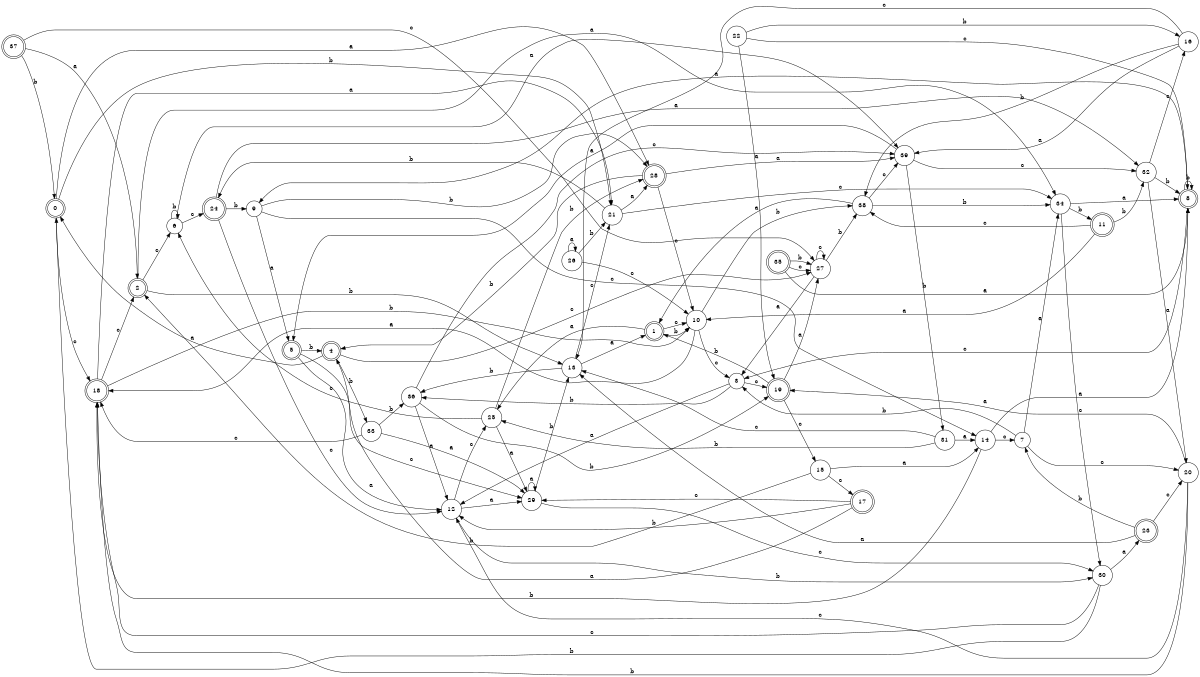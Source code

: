 digraph n32_7 {
__start0 [label="" shape="none"];

rankdir=LR;
size="8,5";

s0 [style="rounded,filled", color="black", fillcolor="white" shape="doublecircle", label="0"];
s1 [style="rounded,filled", color="black", fillcolor="white" shape="doublecircle", label="1"];
s2 [style="rounded,filled", color="black", fillcolor="white" shape="doublecircle", label="2"];
s3 [style="filled", color="black", fillcolor="white" shape="circle", label="3"];
s4 [style="rounded,filled", color="black", fillcolor="white" shape="doublecircle", label="4"];
s5 [style="rounded,filled", color="black", fillcolor="white" shape="doublecircle", label="5"];
s6 [style="filled", color="black", fillcolor="white" shape="circle", label="6"];
s7 [style="filled", color="black", fillcolor="white" shape="circle", label="7"];
s8 [style="rounded,filled", color="black", fillcolor="white" shape="doublecircle", label="8"];
s9 [style="filled", color="black", fillcolor="white" shape="circle", label="9"];
s10 [style="filled", color="black", fillcolor="white" shape="circle", label="10"];
s11 [style="rounded,filled", color="black", fillcolor="white" shape="doublecircle", label="11"];
s12 [style="filled", color="black", fillcolor="white" shape="circle", label="12"];
s13 [style="filled", color="black", fillcolor="white" shape="circle", label="13"];
s14 [style="filled", color="black", fillcolor="white" shape="circle", label="14"];
s15 [style="filled", color="black", fillcolor="white" shape="circle", label="15"];
s16 [style="filled", color="black", fillcolor="white" shape="circle", label="16"];
s17 [style="rounded,filled", color="black", fillcolor="white" shape="doublecircle", label="17"];
s18 [style="rounded,filled", color="black", fillcolor="white" shape="doublecircle", label="18"];
s19 [style="rounded,filled", color="black", fillcolor="white" shape="doublecircle", label="19"];
s20 [style="filled", color="black", fillcolor="white" shape="circle", label="20"];
s21 [style="filled", color="black", fillcolor="white" shape="circle", label="21"];
s22 [style="filled", color="black", fillcolor="white" shape="circle", label="22"];
s23 [style="rounded,filled", color="black", fillcolor="white" shape="doublecircle", label="23"];
s24 [style="rounded,filled", color="black", fillcolor="white" shape="doublecircle", label="24"];
s25 [style="filled", color="black", fillcolor="white" shape="circle", label="25"];
s26 [style="filled", color="black", fillcolor="white" shape="circle", label="26"];
s27 [style="filled", color="black", fillcolor="white" shape="circle", label="27"];
s28 [style="rounded,filled", color="black", fillcolor="white" shape="doublecircle", label="28"];
s29 [style="filled", color="black", fillcolor="white" shape="circle", label="29"];
s30 [style="filled", color="black", fillcolor="white" shape="circle", label="30"];
s31 [style="filled", color="black", fillcolor="white" shape="circle", label="31"];
s32 [style="filled", color="black", fillcolor="white" shape="circle", label="32"];
s33 [style="filled", color="black", fillcolor="white" shape="circle", label="33"];
s34 [style="filled", color="black", fillcolor="white" shape="circle", label="34"];
s35 [style="rounded,filled", color="black", fillcolor="white" shape="doublecircle", label="35"];
s36 [style="filled", color="black", fillcolor="white" shape="circle", label="36"];
s37 [style="rounded,filled", color="black", fillcolor="white" shape="doublecircle", label="37"];
s38 [style="filled", color="black", fillcolor="white" shape="circle", label="38"];
s39 [style="filled", color="black", fillcolor="white" shape="circle", label="39"];
s0 -> s28 [label="a"];
s0 -> s21 [label="b"];
s0 -> s18 [label="c"];
s1 -> s25 [label="a"];
s1 -> s10 [label="b"];
s1 -> s10 [label="c"];
s2 -> s34 [label="a"];
s2 -> s13 [label="b"];
s2 -> s6 [label="c"];
s3 -> s12 [label="a"];
s3 -> s36 [label="b"];
s3 -> s19 [label="c"];
s4 -> s0 [label="a"];
s4 -> s33 [label="b"];
s4 -> s27 [label="c"];
s5 -> s12 [label="a"];
s5 -> s4 [label="b"];
s5 -> s29 [label="c"];
s6 -> s39 [label="a"];
s6 -> s6 [label="b"];
s6 -> s24 [label="c"];
s7 -> s34 [label="a"];
s7 -> s3 [label="b"];
s7 -> s20 [label="c"];
s8 -> s9 [label="a"];
s8 -> s8 [label="b"];
s8 -> s3 [label="c"];
s9 -> s5 [label="a"];
s9 -> s28 [label="b"];
s9 -> s14 [label="c"];
s10 -> s18 [label="a"];
s10 -> s38 [label="b"];
s10 -> s3 [label="c"];
s11 -> s10 [label="a"];
s11 -> s32 [label="b"];
s11 -> s38 [label="c"];
s12 -> s29 [label="a"];
s12 -> s30 [label="b"];
s12 -> s25 [label="c"];
s13 -> s1 [label="a"];
s13 -> s36 [label="b"];
s13 -> s21 [label="c"];
s14 -> s8 [label="a"];
s14 -> s18 [label="b"];
s14 -> s7 [label="c"];
s15 -> s14 [label="a"];
s15 -> s2 [label="b"];
s15 -> s17 [label="c"];
s16 -> s39 [label="a"];
s16 -> s38 [label="b"];
s16 -> s13 [label="c"];
s17 -> s4 [label="a"];
s17 -> s12 [label="b"];
s17 -> s29 [label="c"];
s18 -> s21 [label="a"];
s18 -> s10 [label="b"];
s18 -> s2 [label="c"];
s19 -> s27 [label="a"];
s19 -> s1 [label="b"];
s19 -> s15 [label="c"];
s20 -> s19 [label="a"];
s20 -> s18 [label="b"];
s20 -> s12 [label="c"];
s21 -> s28 [label="a"];
s21 -> s24 [label="b"];
s21 -> s34 [label="c"];
s22 -> s19 [label="a"];
s22 -> s16 [label="b"];
s22 -> s8 [label="c"];
s23 -> s13 [label="a"];
s23 -> s7 [label="b"];
s23 -> s20 [label="c"];
s24 -> s32 [label="a"];
s24 -> s9 [label="b"];
s24 -> s12 [label="c"];
s25 -> s29 [label="a"];
s25 -> s28 [label="b"];
s25 -> s6 [label="c"];
s26 -> s26 [label="a"];
s26 -> s21 [label="b"];
s26 -> s10 [label="c"];
s27 -> s3 [label="a"];
s27 -> s38 [label="b"];
s27 -> s27 [label="c"];
s28 -> s39 [label="a"];
s28 -> s4 [label="b"];
s28 -> s10 [label="c"];
s29 -> s29 [label="a"];
s29 -> s13 [label="b"];
s29 -> s30 [label="c"];
s30 -> s23 [label="a"];
s30 -> s0 [label="b"];
s30 -> s18 [label="c"];
s31 -> s14 [label="a"];
s31 -> s25 [label="b"];
s31 -> s13 [label="c"];
s32 -> s20 [label="a"];
s32 -> s8 [label="b"];
s32 -> s16 [label="c"];
s33 -> s29 [label="a"];
s33 -> s36 [label="b"];
s33 -> s18 [label="c"];
s34 -> s8 [label="a"];
s34 -> s11 [label="b"];
s34 -> s30 [label="c"];
s35 -> s8 [label="a"];
s35 -> s27 [label="b"];
s35 -> s27 [label="c"];
s36 -> s12 [label="a"];
s36 -> s19 [label="b"];
s36 -> s39 [label="c"];
s37 -> s2 [label="a"];
s37 -> s0 [label="b"];
s37 -> s27 [label="c"];
s38 -> s1 [label="a"];
s38 -> s34 [label="b"];
s38 -> s39 [label="c"];
s39 -> s5 [label="a"];
s39 -> s31 [label="b"];
s39 -> s32 [label="c"];

}